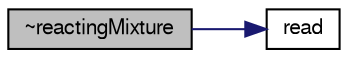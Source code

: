 digraph "~reactingMixture"
{
  bgcolor="transparent";
  edge [fontname="FreeSans",fontsize="10",labelfontname="FreeSans",labelfontsize="10"];
  node [fontname="FreeSans",fontsize="10",shape=record];
  rankdir="LR";
  Node3 [label="~reactingMixture",height=0.2,width=0.4,color="black", fillcolor="grey75", style="filled", fontcolor="black"];
  Node3 -> Node4 [color="midnightblue",fontsize="10",style="solid",fontname="FreeSans"];
  Node4 [label="read",height=0.2,width=0.4,color="black",URL="$a30150.html#aa9b8764750bd9ff67ca32b6551dc7847",tooltip="Read dictionary. "];
}
